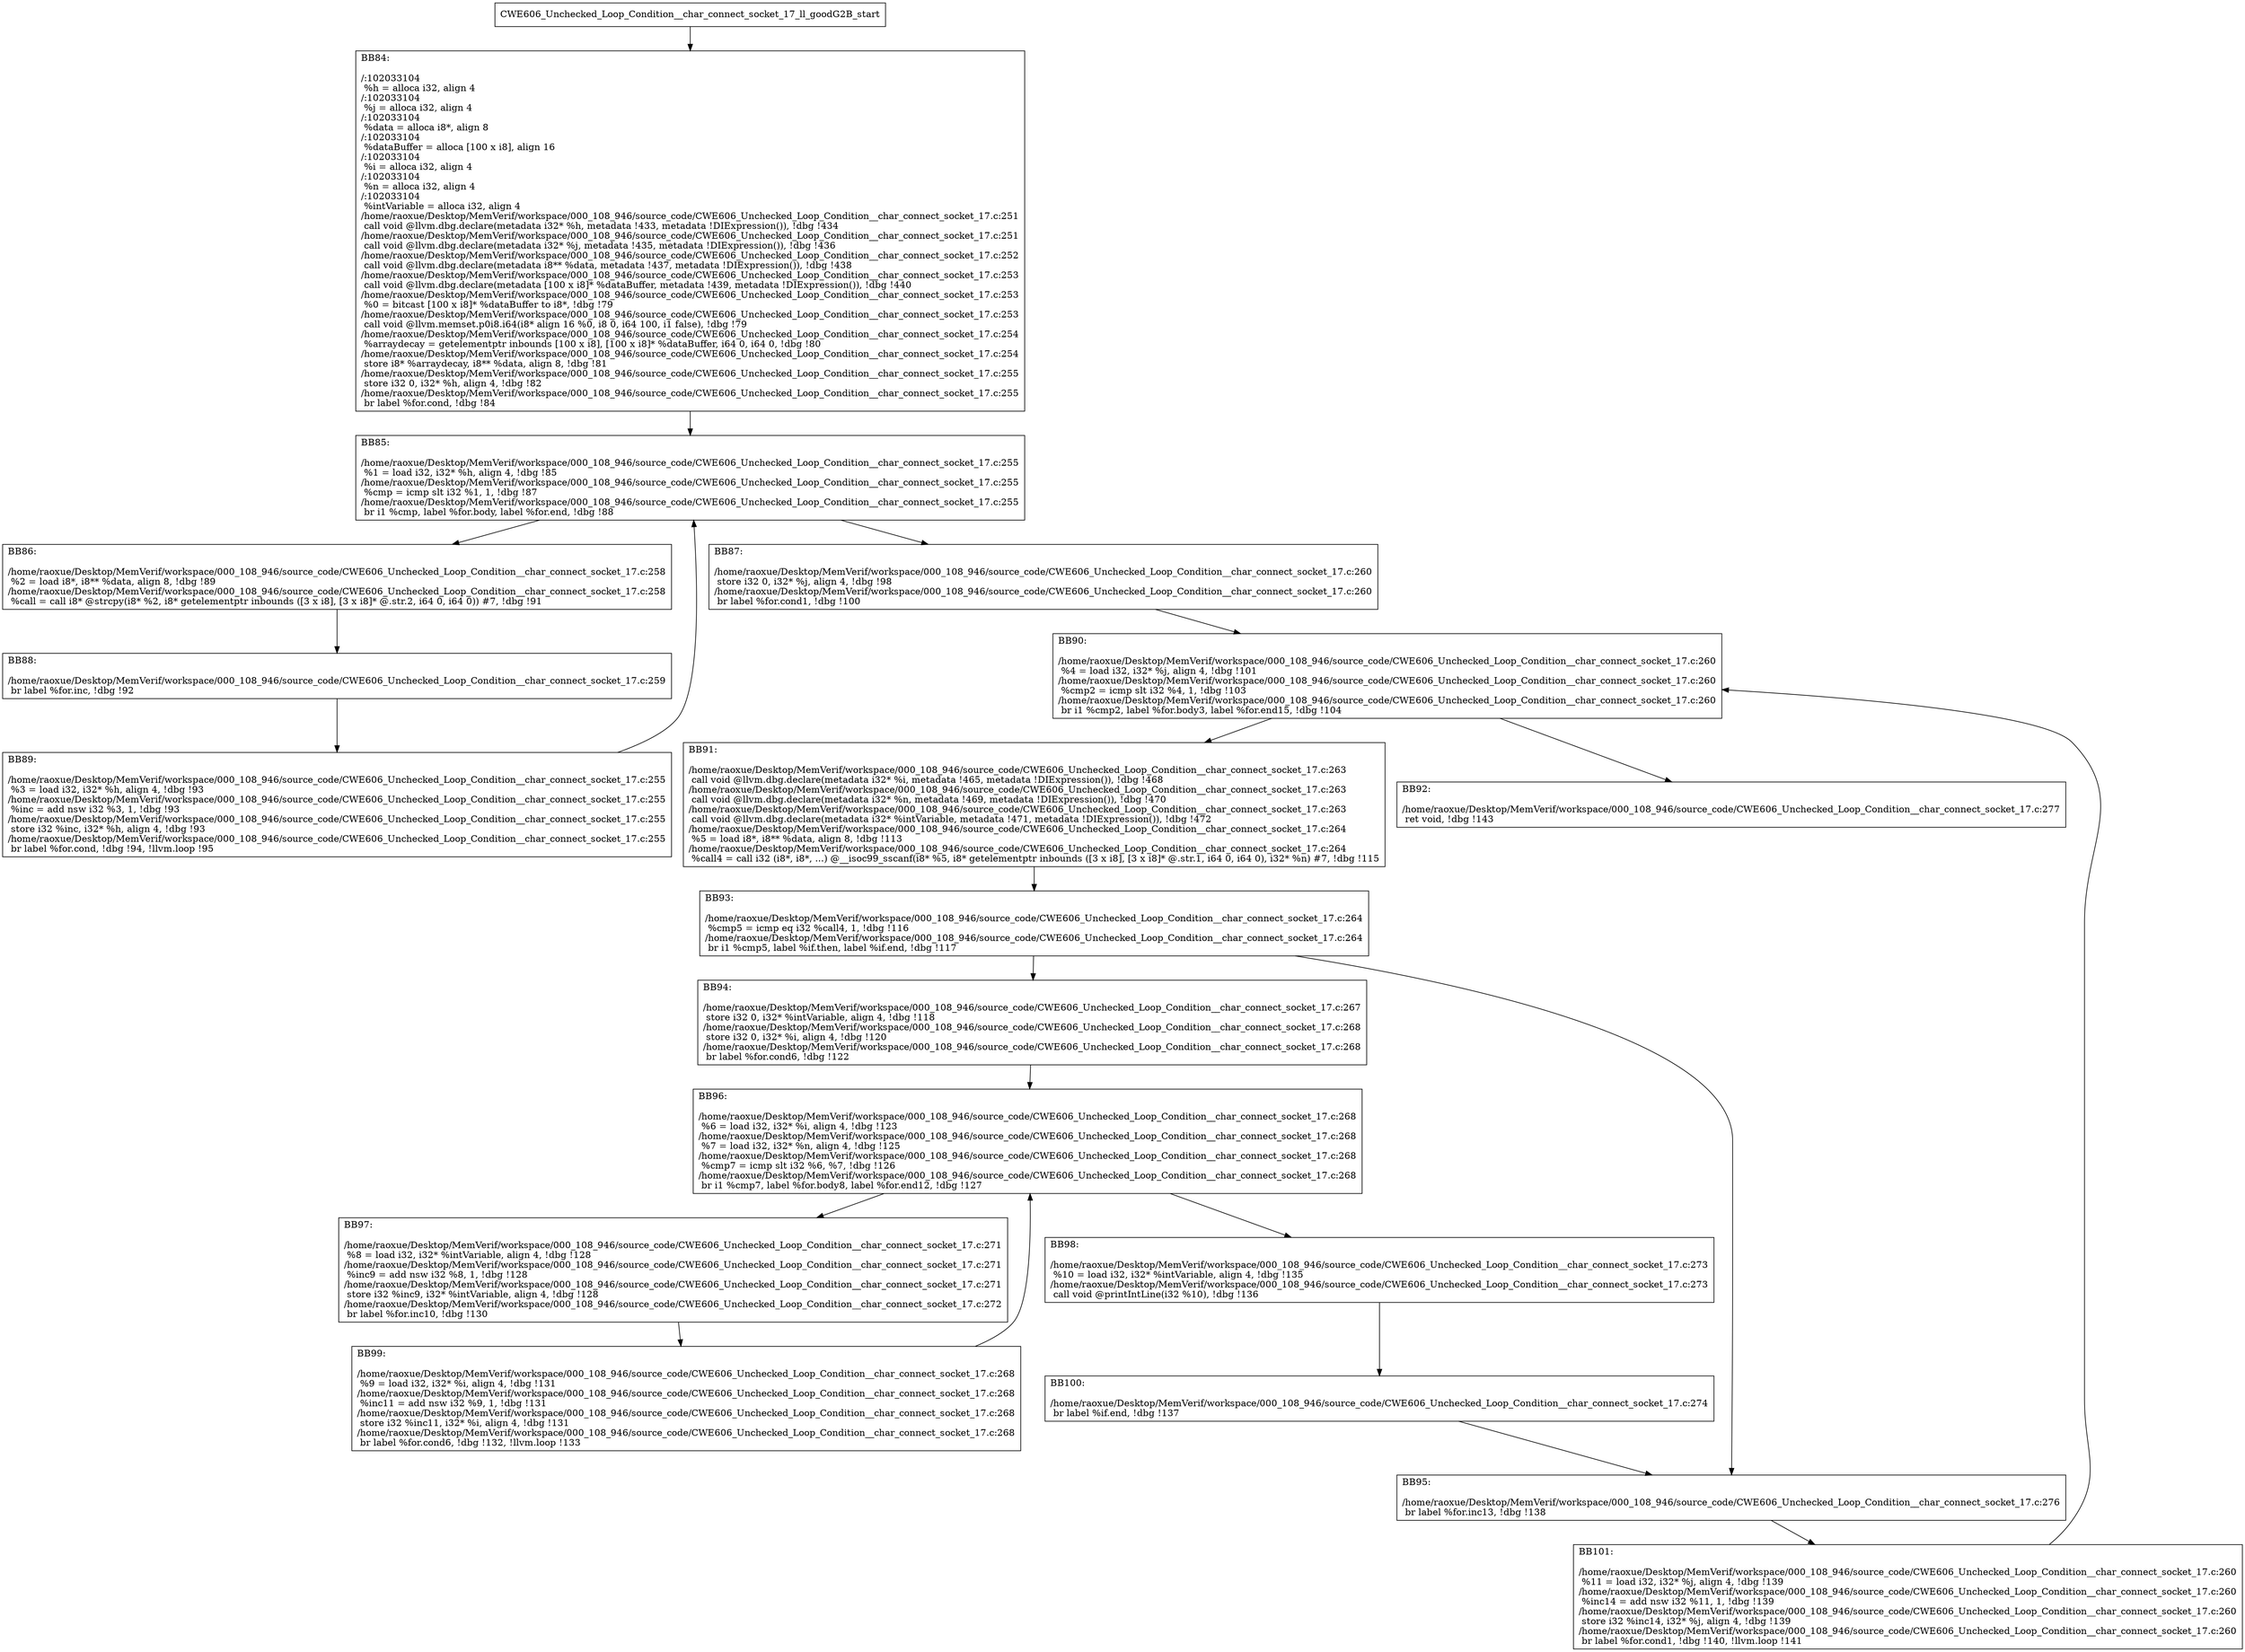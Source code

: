 digraph "CFG for'CWE606_Unchecked_Loop_Condition__char_connect_socket_17_ll_goodG2B' function" {
	BBCWE606_Unchecked_Loop_Condition__char_connect_socket_17_ll_goodG2B_start[shape=record,label="{CWE606_Unchecked_Loop_Condition__char_connect_socket_17_ll_goodG2B_start}"];
	BBCWE606_Unchecked_Loop_Condition__char_connect_socket_17_ll_goodG2B_start-> CWE606_Unchecked_Loop_Condition__char_connect_socket_17_ll_goodG2BBB84;
	CWE606_Unchecked_Loop_Condition__char_connect_socket_17_ll_goodG2BBB84 [shape=record, label="{BB84:\l\l/:102033104\l
  %h = alloca i32, align 4\l
/:102033104\l
  %j = alloca i32, align 4\l
/:102033104\l
  %data = alloca i8*, align 8\l
/:102033104\l
  %dataBuffer = alloca [100 x i8], align 16\l
/:102033104\l
  %i = alloca i32, align 4\l
/:102033104\l
  %n = alloca i32, align 4\l
/:102033104\l
  %intVariable = alloca i32, align 4\l
/home/raoxue/Desktop/MemVerif/workspace/000_108_946/source_code/CWE606_Unchecked_Loop_Condition__char_connect_socket_17.c:251\l
  call void @llvm.dbg.declare(metadata i32* %h, metadata !433, metadata !DIExpression()), !dbg !434\l
/home/raoxue/Desktop/MemVerif/workspace/000_108_946/source_code/CWE606_Unchecked_Loop_Condition__char_connect_socket_17.c:251\l
  call void @llvm.dbg.declare(metadata i32* %j, metadata !435, metadata !DIExpression()), !dbg !436\l
/home/raoxue/Desktop/MemVerif/workspace/000_108_946/source_code/CWE606_Unchecked_Loop_Condition__char_connect_socket_17.c:252\l
  call void @llvm.dbg.declare(metadata i8** %data, metadata !437, metadata !DIExpression()), !dbg !438\l
/home/raoxue/Desktop/MemVerif/workspace/000_108_946/source_code/CWE606_Unchecked_Loop_Condition__char_connect_socket_17.c:253\l
  call void @llvm.dbg.declare(metadata [100 x i8]* %dataBuffer, metadata !439, metadata !DIExpression()), !dbg !440\l
/home/raoxue/Desktop/MemVerif/workspace/000_108_946/source_code/CWE606_Unchecked_Loop_Condition__char_connect_socket_17.c:253\l
  %0 = bitcast [100 x i8]* %dataBuffer to i8*, !dbg !79\l
/home/raoxue/Desktop/MemVerif/workspace/000_108_946/source_code/CWE606_Unchecked_Loop_Condition__char_connect_socket_17.c:253\l
  call void @llvm.memset.p0i8.i64(i8* align 16 %0, i8 0, i64 100, i1 false), !dbg !79\l
/home/raoxue/Desktop/MemVerif/workspace/000_108_946/source_code/CWE606_Unchecked_Loop_Condition__char_connect_socket_17.c:254\l
  %arraydecay = getelementptr inbounds [100 x i8], [100 x i8]* %dataBuffer, i64 0, i64 0, !dbg !80\l
/home/raoxue/Desktop/MemVerif/workspace/000_108_946/source_code/CWE606_Unchecked_Loop_Condition__char_connect_socket_17.c:254\l
  store i8* %arraydecay, i8** %data, align 8, !dbg !81\l
/home/raoxue/Desktop/MemVerif/workspace/000_108_946/source_code/CWE606_Unchecked_Loop_Condition__char_connect_socket_17.c:255\l
  store i32 0, i32* %h, align 4, !dbg !82\l
/home/raoxue/Desktop/MemVerif/workspace/000_108_946/source_code/CWE606_Unchecked_Loop_Condition__char_connect_socket_17.c:255\l
  br label %for.cond, !dbg !84\l
}"];
	CWE606_Unchecked_Loop_Condition__char_connect_socket_17_ll_goodG2BBB84-> CWE606_Unchecked_Loop_Condition__char_connect_socket_17_ll_goodG2BBB85;
	CWE606_Unchecked_Loop_Condition__char_connect_socket_17_ll_goodG2BBB85 [shape=record, label="{BB85:\l\l/home/raoxue/Desktop/MemVerif/workspace/000_108_946/source_code/CWE606_Unchecked_Loop_Condition__char_connect_socket_17.c:255\l
  %1 = load i32, i32* %h, align 4, !dbg !85\l
/home/raoxue/Desktop/MemVerif/workspace/000_108_946/source_code/CWE606_Unchecked_Loop_Condition__char_connect_socket_17.c:255\l
  %cmp = icmp slt i32 %1, 1, !dbg !87\l
/home/raoxue/Desktop/MemVerif/workspace/000_108_946/source_code/CWE606_Unchecked_Loop_Condition__char_connect_socket_17.c:255\l
  br i1 %cmp, label %for.body, label %for.end, !dbg !88\l
}"];
	CWE606_Unchecked_Loop_Condition__char_connect_socket_17_ll_goodG2BBB85-> CWE606_Unchecked_Loop_Condition__char_connect_socket_17_ll_goodG2BBB86;
	CWE606_Unchecked_Loop_Condition__char_connect_socket_17_ll_goodG2BBB85-> CWE606_Unchecked_Loop_Condition__char_connect_socket_17_ll_goodG2BBB87;
	CWE606_Unchecked_Loop_Condition__char_connect_socket_17_ll_goodG2BBB86 [shape=record, label="{BB86:\l\l/home/raoxue/Desktop/MemVerif/workspace/000_108_946/source_code/CWE606_Unchecked_Loop_Condition__char_connect_socket_17.c:258\l
  %2 = load i8*, i8** %data, align 8, !dbg !89\l
/home/raoxue/Desktop/MemVerif/workspace/000_108_946/source_code/CWE606_Unchecked_Loop_Condition__char_connect_socket_17.c:258\l
  %call = call i8* @strcpy(i8* %2, i8* getelementptr inbounds ([3 x i8], [3 x i8]* @.str.2, i64 0, i64 0)) #7, !dbg !91\l
}"];
	CWE606_Unchecked_Loop_Condition__char_connect_socket_17_ll_goodG2BBB86-> CWE606_Unchecked_Loop_Condition__char_connect_socket_17_ll_goodG2BBB88;
	CWE606_Unchecked_Loop_Condition__char_connect_socket_17_ll_goodG2BBB88 [shape=record, label="{BB88:\l\l/home/raoxue/Desktop/MemVerif/workspace/000_108_946/source_code/CWE606_Unchecked_Loop_Condition__char_connect_socket_17.c:259\l
  br label %for.inc, !dbg !92\l
}"];
	CWE606_Unchecked_Loop_Condition__char_connect_socket_17_ll_goodG2BBB88-> CWE606_Unchecked_Loop_Condition__char_connect_socket_17_ll_goodG2BBB89;
	CWE606_Unchecked_Loop_Condition__char_connect_socket_17_ll_goodG2BBB89 [shape=record, label="{BB89:\l\l/home/raoxue/Desktop/MemVerif/workspace/000_108_946/source_code/CWE606_Unchecked_Loop_Condition__char_connect_socket_17.c:255\l
  %3 = load i32, i32* %h, align 4, !dbg !93\l
/home/raoxue/Desktop/MemVerif/workspace/000_108_946/source_code/CWE606_Unchecked_Loop_Condition__char_connect_socket_17.c:255\l
  %inc = add nsw i32 %3, 1, !dbg !93\l
/home/raoxue/Desktop/MemVerif/workspace/000_108_946/source_code/CWE606_Unchecked_Loop_Condition__char_connect_socket_17.c:255\l
  store i32 %inc, i32* %h, align 4, !dbg !93\l
/home/raoxue/Desktop/MemVerif/workspace/000_108_946/source_code/CWE606_Unchecked_Loop_Condition__char_connect_socket_17.c:255\l
  br label %for.cond, !dbg !94, !llvm.loop !95\l
}"];
	CWE606_Unchecked_Loop_Condition__char_connect_socket_17_ll_goodG2BBB89-> CWE606_Unchecked_Loop_Condition__char_connect_socket_17_ll_goodG2BBB85;
	CWE606_Unchecked_Loop_Condition__char_connect_socket_17_ll_goodG2BBB87 [shape=record, label="{BB87:\l\l/home/raoxue/Desktop/MemVerif/workspace/000_108_946/source_code/CWE606_Unchecked_Loop_Condition__char_connect_socket_17.c:260\l
  store i32 0, i32* %j, align 4, !dbg !98\l
/home/raoxue/Desktop/MemVerif/workspace/000_108_946/source_code/CWE606_Unchecked_Loop_Condition__char_connect_socket_17.c:260\l
  br label %for.cond1, !dbg !100\l
}"];
	CWE606_Unchecked_Loop_Condition__char_connect_socket_17_ll_goodG2BBB87-> CWE606_Unchecked_Loop_Condition__char_connect_socket_17_ll_goodG2BBB90;
	CWE606_Unchecked_Loop_Condition__char_connect_socket_17_ll_goodG2BBB90 [shape=record, label="{BB90:\l\l/home/raoxue/Desktop/MemVerif/workspace/000_108_946/source_code/CWE606_Unchecked_Loop_Condition__char_connect_socket_17.c:260\l
  %4 = load i32, i32* %j, align 4, !dbg !101\l
/home/raoxue/Desktop/MemVerif/workspace/000_108_946/source_code/CWE606_Unchecked_Loop_Condition__char_connect_socket_17.c:260\l
  %cmp2 = icmp slt i32 %4, 1, !dbg !103\l
/home/raoxue/Desktop/MemVerif/workspace/000_108_946/source_code/CWE606_Unchecked_Loop_Condition__char_connect_socket_17.c:260\l
  br i1 %cmp2, label %for.body3, label %for.end15, !dbg !104\l
}"];
	CWE606_Unchecked_Loop_Condition__char_connect_socket_17_ll_goodG2BBB90-> CWE606_Unchecked_Loop_Condition__char_connect_socket_17_ll_goodG2BBB91;
	CWE606_Unchecked_Loop_Condition__char_connect_socket_17_ll_goodG2BBB90-> CWE606_Unchecked_Loop_Condition__char_connect_socket_17_ll_goodG2BBB92;
	CWE606_Unchecked_Loop_Condition__char_connect_socket_17_ll_goodG2BBB91 [shape=record, label="{BB91:\l\l/home/raoxue/Desktop/MemVerif/workspace/000_108_946/source_code/CWE606_Unchecked_Loop_Condition__char_connect_socket_17.c:263\l
  call void @llvm.dbg.declare(metadata i32* %i, metadata !465, metadata !DIExpression()), !dbg !468\l
/home/raoxue/Desktop/MemVerif/workspace/000_108_946/source_code/CWE606_Unchecked_Loop_Condition__char_connect_socket_17.c:263\l
  call void @llvm.dbg.declare(metadata i32* %n, metadata !469, metadata !DIExpression()), !dbg !470\l
/home/raoxue/Desktop/MemVerif/workspace/000_108_946/source_code/CWE606_Unchecked_Loop_Condition__char_connect_socket_17.c:263\l
  call void @llvm.dbg.declare(metadata i32* %intVariable, metadata !471, metadata !DIExpression()), !dbg !472\l
/home/raoxue/Desktop/MemVerif/workspace/000_108_946/source_code/CWE606_Unchecked_Loop_Condition__char_connect_socket_17.c:264\l
  %5 = load i8*, i8** %data, align 8, !dbg !113\l
/home/raoxue/Desktop/MemVerif/workspace/000_108_946/source_code/CWE606_Unchecked_Loop_Condition__char_connect_socket_17.c:264\l
  %call4 = call i32 (i8*, i8*, ...) @__isoc99_sscanf(i8* %5, i8* getelementptr inbounds ([3 x i8], [3 x i8]* @.str.1, i64 0, i64 0), i32* %n) #7, !dbg !115\l
}"];
	CWE606_Unchecked_Loop_Condition__char_connect_socket_17_ll_goodG2BBB91-> CWE606_Unchecked_Loop_Condition__char_connect_socket_17_ll_goodG2BBB93;
	CWE606_Unchecked_Loop_Condition__char_connect_socket_17_ll_goodG2BBB93 [shape=record, label="{BB93:\l\l/home/raoxue/Desktop/MemVerif/workspace/000_108_946/source_code/CWE606_Unchecked_Loop_Condition__char_connect_socket_17.c:264\l
  %cmp5 = icmp eq i32 %call4, 1, !dbg !116\l
/home/raoxue/Desktop/MemVerif/workspace/000_108_946/source_code/CWE606_Unchecked_Loop_Condition__char_connect_socket_17.c:264\l
  br i1 %cmp5, label %if.then, label %if.end, !dbg !117\l
}"];
	CWE606_Unchecked_Loop_Condition__char_connect_socket_17_ll_goodG2BBB93-> CWE606_Unchecked_Loop_Condition__char_connect_socket_17_ll_goodG2BBB94;
	CWE606_Unchecked_Loop_Condition__char_connect_socket_17_ll_goodG2BBB93-> CWE606_Unchecked_Loop_Condition__char_connect_socket_17_ll_goodG2BBB95;
	CWE606_Unchecked_Loop_Condition__char_connect_socket_17_ll_goodG2BBB94 [shape=record, label="{BB94:\l\l/home/raoxue/Desktop/MemVerif/workspace/000_108_946/source_code/CWE606_Unchecked_Loop_Condition__char_connect_socket_17.c:267\l
  store i32 0, i32* %intVariable, align 4, !dbg !118\l
/home/raoxue/Desktop/MemVerif/workspace/000_108_946/source_code/CWE606_Unchecked_Loop_Condition__char_connect_socket_17.c:268\l
  store i32 0, i32* %i, align 4, !dbg !120\l
/home/raoxue/Desktop/MemVerif/workspace/000_108_946/source_code/CWE606_Unchecked_Loop_Condition__char_connect_socket_17.c:268\l
  br label %for.cond6, !dbg !122\l
}"];
	CWE606_Unchecked_Loop_Condition__char_connect_socket_17_ll_goodG2BBB94-> CWE606_Unchecked_Loop_Condition__char_connect_socket_17_ll_goodG2BBB96;
	CWE606_Unchecked_Loop_Condition__char_connect_socket_17_ll_goodG2BBB96 [shape=record, label="{BB96:\l\l/home/raoxue/Desktop/MemVerif/workspace/000_108_946/source_code/CWE606_Unchecked_Loop_Condition__char_connect_socket_17.c:268\l
  %6 = load i32, i32* %i, align 4, !dbg !123\l
/home/raoxue/Desktop/MemVerif/workspace/000_108_946/source_code/CWE606_Unchecked_Loop_Condition__char_connect_socket_17.c:268\l
  %7 = load i32, i32* %n, align 4, !dbg !125\l
/home/raoxue/Desktop/MemVerif/workspace/000_108_946/source_code/CWE606_Unchecked_Loop_Condition__char_connect_socket_17.c:268\l
  %cmp7 = icmp slt i32 %6, %7, !dbg !126\l
/home/raoxue/Desktop/MemVerif/workspace/000_108_946/source_code/CWE606_Unchecked_Loop_Condition__char_connect_socket_17.c:268\l
  br i1 %cmp7, label %for.body8, label %for.end12, !dbg !127\l
}"];
	CWE606_Unchecked_Loop_Condition__char_connect_socket_17_ll_goodG2BBB96-> CWE606_Unchecked_Loop_Condition__char_connect_socket_17_ll_goodG2BBB97;
	CWE606_Unchecked_Loop_Condition__char_connect_socket_17_ll_goodG2BBB96-> CWE606_Unchecked_Loop_Condition__char_connect_socket_17_ll_goodG2BBB98;
	CWE606_Unchecked_Loop_Condition__char_connect_socket_17_ll_goodG2BBB97 [shape=record, label="{BB97:\l\l/home/raoxue/Desktop/MemVerif/workspace/000_108_946/source_code/CWE606_Unchecked_Loop_Condition__char_connect_socket_17.c:271\l
  %8 = load i32, i32* %intVariable, align 4, !dbg !128\l
/home/raoxue/Desktop/MemVerif/workspace/000_108_946/source_code/CWE606_Unchecked_Loop_Condition__char_connect_socket_17.c:271\l
  %inc9 = add nsw i32 %8, 1, !dbg !128\l
/home/raoxue/Desktop/MemVerif/workspace/000_108_946/source_code/CWE606_Unchecked_Loop_Condition__char_connect_socket_17.c:271\l
  store i32 %inc9, i32* %intVariable, align 4, !dbg !128\l
/home/raoxue/Desktop/MemVerif/workspace/000_108_946/source_code/CWE606_Unchecked_Loop_Condition__char_connect_socket_17.c:272\l
  br label %for.inc10, !dbg !130\l
}"];
	CWE606_Unchecked_Loop_Condition__char_connect_socket_17_ll_goodG2BBB97-> CWE606_Unchecked_Loop_Condition__char_connect_socket_17_ll_goodG2BBB99;
	CWE606_Unchecked_Loop_Condition__char_connect_socket_17_ll_goodG2BBB99 [shape=record, label="{BB99:\l\l/home/raoxue/Desktop/MemVerif/workspace/000_108_946/source_code/CWE606_Unchecked_Loop_Condition__char_connect_socket_17.c:268\l
  %9 = load i32, i32* %i, align 4, !dbg !131\l
/home/raoxue/Desktop/MemVerif/workspace/000_108_946/source_code/CWE606_Unchecked_Loop_Condition__char_connect_socket_17.c:268\l
  %inc11 = add nsw i32 %9, 1, !dbg !131\l
/home/raoxue/Desktop/MemVerif/workspace/000_108_946/source_code/CWE606_Unchecked_Loop_Condition__char_connect_socket_17.c:268\l
  store i32 %inc11, i32* %i, align 4, !dbg !131\l
/home/raoxue/Desktop/MemVerif/workspace/000_108_946/source_code/CWE606_Unchecked_Loop_Condition__char_connect_socket_17.c:268\l
  br label %for.cond6, !dbg !132, !llvm.loop !133\l
}"];
	CWE606_Unchecked_Loop_Condition__char_connect_socket_17_ll_goodG2BBB99-> CWE606_Unchecked_Loop_Condition__char_connect_socket_17_ll_goodG2BBB96;
	CWE606_Unchecked_Loop_Condition__char_connect_socket_17_ll_goodG2BBB98 [shape=record, label="{BB98:\l\l/home/raoxue/Desktop/MemVerif/workspace/000_108_946/source_code/CWE606_Unchecked_Loop_Condition__char_connect_socket_17.c:273\l
  %10 = load i32, i32* %intVariable, align 4, !dbg !135\l
/home/raoxue/Desktop/MemVerif/workspace/000_108_946/source_code/CWE606_Unchecked_Loop_Condition__char_connect_socket_17.c:273\l
  call void @printIntLine(i32 %10), !dbg !136\l
}"];
	CWE606_Unchecked_Loop_Condition__char_connect_socket_17_ll_goodG2BBB98-> CWE606_Unchecked_Loop_Condition__char_connect_socket_17_ll_goodG2BBB100;
	CWE606_Unchecked_Loop_Condition__char_connect_socket_17_ll_goodG2BBB100 [shape=record, label="{BB100:\l\l/home/raoxue/Desktop/MemVerif/workspace/000_108_946/source_code/CWE606_Unchecked_Loop_Condition__char_connect_socket_17.c:274\l
  br label %if.end, !dbg !137\l
}"];
	CWE606_Unchecked_Loop_Condition__char_connect_socket_17_ll_goodG2BBB100-> CWE606_Unchecked_Loop_Condition__char_connect_socket_17_ll_goodG2BBB95;
	CWE606_Unchecked_Loop_Condition__char_connect_socket_17_ll_goodG2BBB95 [shape=record, label="{BB95:\l\l/home/raoxue/Desktop/MemVerif/workspace/000_108_946/source_code/CWE606_Unchecked_Loop_Condition__char_connect_socket_17.c:276\l
  br label %for.inc13, !dbg !138\l
}"];
	CWE606_Unchecked_Loop_Condition__char_connect_socket_17_ll_goodG2BBB95-> CWE606_Unchecked_Loop_Condition__char_connect_socket_17_ll_goodG2BBB101;
	CWE606_Unchecked_Loop_Condition__char_connect_socket_17_ll_goodG2BBB101 [shape=record, label="{BB101:\l\l/home/raoxue/Desktop/MemVerif/workspace/000_108_946/source_code/CWE606_Unchecked_Loop_Condition__char_connect_socket_17.c:260\l
  %11 = load i32, i32* %j, align 4, !dbg !139\l
/home/raoxue/Desktop/MemVerif/workspace/000_108_946/source_code/CWE606_Unchecked_Loop_Condition__char_connect_socket_17.c:260\l
  %inc14 = add nsw i32 %11, 1, !dbg !139\l
/home/raoxue/Desktop/MemVerif/workspace/000_108_946/source_code/CWE606_Unchecked_Loop_Condition__char_connect_socket_17.c:260\l
  store i32 %inc14, i32* %j, align 4, !dbg !139\l
/home/raoxue/Desktop/MemVerif/workspace/000_108_946/source_code/CWE606_Unchecked_Loop_Condition__char_connect_socket_17.c:260\l
  br label %for.cond1, !dbg !140, !llvm.loop !141\l
}"];
	CWE606_Unchecked_Loop_Condition__char_connect_socket_17_ll_goodG2BBB101-> CWE606_Unchecked_Loop_Condition__char_connect_socket_17_ll_goodG2BBB90;
	CWE606_Unchecked_Loop_Condition__char_connect_socket_17_ll_goodG2BBB92 [shape=record, label="{BB92:\l\l/home/raoxue/Desktop/MemVerif/workspace/000_108_946/source_code/CWE606_Unchecked_Loop_Condition__char_connect_socket_17.c:277\l
  ret void, !dbg !143\l
}"];
}
